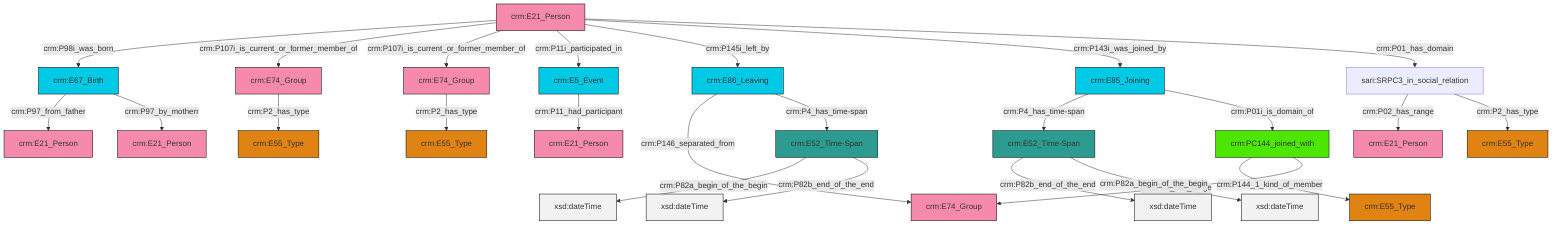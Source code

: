 graph TD
classDef Literal fill:#f2f2f2,stroke:#000000;
classDef CRM_Entity fill:#FFFFFF,stroke:#000000;
classDef Temporal_Entity fill:#00C9E6, stroke:#000000;
classDef Type fill:#E18312, stroke:#000000;
classDef Time-Span fill:#2C9C91, stroke:#000000;
classDef Appellation fill:#FFEB7F, stroke:#000000;
classDef Place fill:#008836, stroke:#000000;
classDef Persistent_Item fill:#B266B2, stroke:#000000;
classDef Conceptual_Object fill:#FFD700, stroke:#000000;
classDef Physical_Thing fill:#D2B48C, stroke:#000000;
classDef Actor fill:#f58aad, stroke:#000000;
classDef PC_Classes fill:#4ce600, stroke:#000000;
classDef Multi fill:#cccccc,stroke:#000000;

0["crm:E86_Leaving"]:::Temporal_Entity -->|crm:P146_separated_from| 1["crm:E74_Group"]:::Actor
2["sari:SRPC3_in_social_relation"]:::Default -->|crm:P02_has_range| 3["crm:E21_Person"]:::Actor
4["crm:E67_Birth"]:::Temporal_Entity -->|crm:P97_from_father| 5["crm:E21_Person"]:::Actor
6["crm:E74_Group"]:::Actor -->|crm:P2_has_type| 7["crm:E55_Type"]:::Type
8["crm:E21_Person"]:::Actor -->|crm:P98i_was_born| 4["crm:E67_Birth"]:::Temporal_Entity
11["crm:E5_Event"]:::Temporal_Entity -->|crm:P11_had_participant| 12["crm:E21_Person"]:::Actor
15["crm:PC144_joined_with"]:::PC_Classes -->|crm:P144_1_kind_of_member| 16["crm:E55_Type"]:::Type
0["crm:E86_Leaving"]:::Temporal_Entity -->|crm:P4_has_time-span| 18["crm:E52_Time-Span"]:::Time-Span
8["crm:E21_Person"]:::Actor -->|crm:P107i_is_current_or_former_member_of| 21["crm:E74_Group"]:::Actor
8["crm:E21_Person"]:::Actor -->|crm:P107i_is_current_or_former_member_of| 6["crm:E74_Group"]:::Actor
21["crm:E74_Group"]:::Actor -->|crm:P2_has_type| 13["crm:E55_Type"]:::Type
8["crm:E21_Person"]:::Actor -->|crm:P11i_participated_in| 11["crm:E5_Event"]:::Temporal_Entity
8["crm:E21_Person"]:::Actor -->|crm:P145i_left_by| 0["crm:E86_Leaving"]:::Temporal_Entity
15["crm:PC144_joined_with"]:::PC_Classes -->|crm:P02_has_range| 1["crm:E74_Group"]:::Actor
23["crm:E52_Time-Span"]:::Time-Span -->|crm:P82b_end_of_the_end| 29[xsd:dateTime]:::Literal
8["crm:E21_Person"]:::Actor -->|crm:P143i_was_joined_by| 31["crm:E85_Joining"]:::Temporal_Entity
31["crm:E85_Joining"]:::Temporal_Entity -->|crm:P4_has_time-span| 23["crm:E52_Time-Span"]:::Time-Span
8["crm:E21_Person"]:::Actor -->|crm:P01_has_domain| 2["sari:SRPC3_in_social_relation"]:::Default
4["crm:E67_Birth"]:::Temporal_Entity -->|crm:P97_by_motherr| 35["crm:E21_Person"]:::Actor
2["sari:SRPC3_in_social_relation"]:::Default -->|crm:P2_has_type| 9["crm:E55_Type"]:::Type
18["crm:E52_Time-Span"]:::Time-Span -->|crm:P82a_begin_of_the_begin| 41[xsd:dateTime]:::Literal
18["crm:E52_Time-Span"]:::Time-Span -->|crm:P82b_end_of_the_end| 43[xsd:dateTime]:::Literal
31["crm:E85_Joining"]:::Temporal_Entity -->|crm:P01i_is_domain_of| 15["crm:PC144_joined_with"]:::PC_Classes
23["crm:E52_Time-Span"]:::Time-Span -->|crm:P82a_begin_of_the_begin| 45[xsd:dateTime]:::Literal